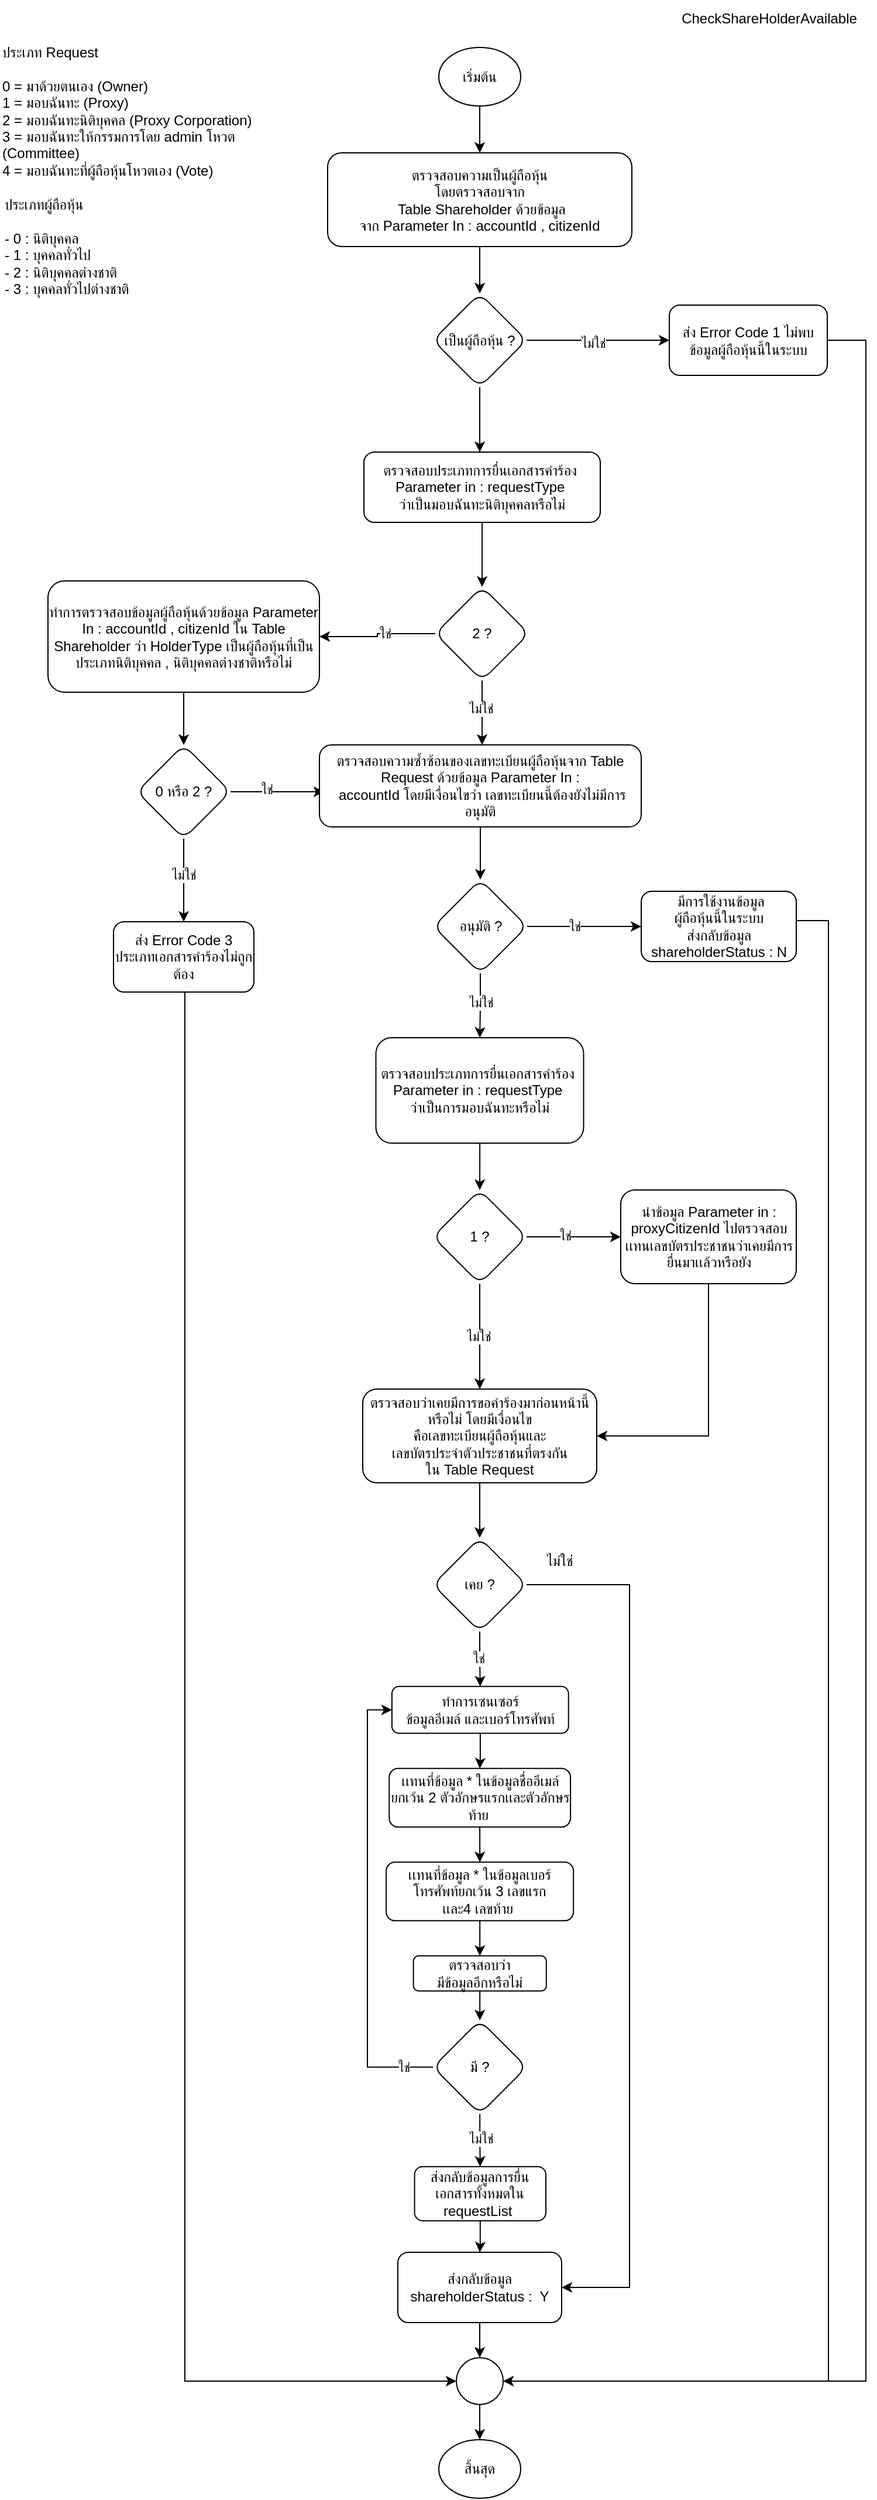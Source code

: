 <mxfile version="20.3.7" type="github">
  <diagram id="r1KlR5gyU6nK87SkoTvP" name="หน้า-1">
    <mxGraphModel dx="-2167" dy="590" grid="1" gridSize="10" guides="1" tooltips="1" connect="1" arrows="1" fold="1" page="1" pageScale="1" pageWidth="827" pageHeight="1169" math="0" shadow="0">
      <root>
        <mxCell id="0" />
        <mxCell id="1" parent="0" />
        <mxCell id="0vgLoU7KYHpGFXRAv0XJ-94" value="เริ่มต้น" style="ellipse;whiteSpace=wrap;html=1;" vertex="1" parent="1">
          <mxGeometry x="3727" y="54.5" width="70" height="50" as="geometry" />
        </mxCell>
        <mxCell id="0vgLoU7KYHpGFXRAv0XJ-95" value="ตรวจสอบความเป็นผู้ถือหุ้น &lt;br&gt;โดยตรวจสอบจาก&lt;br&gt;&amp;nbsp;Table Shareholder ด้วยข้อมูล&lt;br&gt;จาก Parameter In : accountId , citizenId" style="whiteSpace=wrap;html=1;rounded=1;" vertex="1" parent="1">
          <mxGeometry x="3632" y="144.5" width="260" height="80" as="geometry" />
        </mxCell>
        <mxCell id="0vgLoU7KYHpGFXRAv0XJ-96" value="" style="edgeStyle=orthogonalEdgeStyle;rounded=0;orthogonalLoop=1;jettySize=auto;html=1;" edge="1" parent="1" source="0vgLoU7KYHpGFXRAv0XJ-94" target="0vgLoU7KYHpGFXRAv0XJ-95">
          <mxGeometry relative="1" as="geometry">
            <mxPoint x="3429.25" y="164.5" as="targetPoint" />
          </mxGeometry>
        </mxCell>
        <mxCell id="0vgLoU7KYHpGFXRAv0XJ-97" value="" style="edgeStyle=orthogonalEdgeStyle;rounded=0;orthogonalLoop=1;jettySize=auto;html=1;" edge="1" parent="1" source="0vgLoU7KYHpGFXRAv0XJ-95" target="0vgLoU7KYHpGFXRAv0XJ-100">
          <mxGeometry relative="1" as="geometry" />
        </mxCell>
        <mxCell id="0vgLoU7KYHpGFXRAv0XJ-98" value="ประเภท Request &lt;br&gt;&lt;br&gt;0 = มาด้วยตนเอง (Owner)&lt;br&gt;1 = มอบฉันทะ (Proxy)&lt;br&gt;2 = มอบฉันทะนิติบุคคล (Proxy Corporation)&lt;br&gt;3 = มอบฉันทะให้กรรมการโดย admin โหวต (Committee)&lt;br&gt;4 = มอบฉันทะที่ผู้ถือหุ้นโหวตเอง (Vote)" style="text;whiteSpace=wrap;html=1;" vertex="1" parent="1">
          <mxGeometry x="3352" y="44.5" width="260" height="110" as="geometry" />
        </mxCell>
        <mxCell id="0vgLoU7KYHpGFXRAv0XJ-99" value="ประเภทผู้ถือหุ้น&lt;br&gt;&lt;br&gt;- 0 : นิติบุคคล&lt;br&gt;- 1 : บุคคลทั่วไป&lt;br&gt;- 2 : นิติบุคคลต่างชาติ&lt;br&gt;- 3 : บุคคลทั่วไปต่างชาติ" style="text;whiteSpace=wrap;html=1;" vertex="1" parent="1">
          <mxGeometry x="3354" y="174.5" width="160" height="100" as="geometry" />
        </mxCell>
        <mxCell id="0vgLoU7KYHpGFXRAv0XJ-148" style="edgeStyle=orthogonalEdgeStyle;rounded=0;orthogonalLoop=1;jettySize=auto;html=1;endArrow=classic;endFill=1;" edge="1" parent="1" source="0vgLoU7KYHpGFXRAv0XJ-100">
          <mxGeometry relative="1" as="geometry">
            <mxPoint x="3762" y="400" as="targetPoint" />
          </mxGeometry>
        </mxCell>
        <mxCell id="0vgLoU7KYHpGFXRAv0XJ-100" value="เป็นผู้ถือหุ้น ?" style="rhombus;whiteSpace=wrap;html=1;rounded=1;" vertex="1" parent="1">
          <mxGeometry x="3722" y="264.5" width="80" height="80" as="geometry" />
        </mxCell>
        <mxCell id="0vgLoU7KYHpGFXRAv0XJ-102" value="ส่ง Error Code 1 ไม่พบข้อมูลผู้ถือหุ้นนี้ในระบบ" style="whiteSpace=wrap;html=1;rounded=1;" vertex="1" parent="1">
          <mxGeometry x="3924" y="274.5" width="135" height="60" as="geometry" />
        </mxCell>
        <mxCell id="0vgLoU7KYHpGFXRAv0XJ-103" value="" style="edgeStyle=orthogonalEdgeStyle;rounded=0;orthogonalLoop=1;jettySize=auto;html=1;" edge="1" parent="1" source="0vgLoU7KYHpGFXRAv0XJ-100" target="0vgLoU7KYHpGFXRAv0XJ-102">
          <mxGeometry relative="1" as="geometry" />
        </mxCell>
        <mxCell id="0vgLoU7KYHpGFXRAv0XJ-104" value="ไม่ใช่" style="edgeLabel;html=1;align=center;verticalAlign=middle;resizable=0;points=[];" vertex="1" connectable="0" parent="0vgLoU7KYHpGFXRAv0XJ-103">
          <mxGeometry x="-0.075" y="-2" relative="1" as="geometry">
            <mxPoint as="offset" />
          </mxGeometry>
        </mxCell>
        <mxCell id="0vgLoU7KYHpGFXRAv0XJ-114" value="" style="group" vertex="1" connectable="0" parent="1">
          <mxGeometry x="3663" y="400" width="202" height="60" as="geometry" />
        </mxCell>
        <mxCell id="0vgLoU7KYHpGFXRAv0XJ-115" value="ตรวจสอบประเภทการยื่นเอกสารคำร้อง&amp;nbsp;&lt;br&gt;Parameter in : requestType&amp;nbsp;&lt;br&gt;ว่าเป็นมอบฉันทะนิติบุคคลหรือไม่" style="whiteSpace=wrap;html=1;rounded=1;" vertex="1" parent="0vgLoU7KYHpGFXRAv0XJ-114">
          <mxGeometry width="202" height="60" as="geometry" />
        </mxCell>
        <mxCell id="0vgLoU7KYHpGFXRAv0XJ-116" value="" style="edgeStyle=orthogonalEdgeStyle;rounded=0;orthogonalLoop=1;jettySize=auto;html=1;" edge="1" parent="1" source="0vgLoU7KYHpGFXRAv0XJ-115" target="0vgLoU7KYHpGFXRAv0XJ-125">
          <mxGeometry relative="1" as="geometry" />
        </mxCell>
        <mxCell id="0vgLoU7KYHpGFXRAv0XJ-101" style="edgeStyle=orthogonalEdgeStyle;rounded=0;orthogonalLoop=1;jettySize=auto;html=1;entryX=1;entryY=0.5;entryDx=0;entryDy=0;" edge="1" parent="1" source="0vgLoU7KYHpGFXRAv0XJ-102" target="0vgLoU7KYHpGFXRAv0XJ-118">
          <mxGeometry relative="1" as="geometry">
            <mxPoint x="3882" y="1674.5" as="targetPoint" />
            <Array as="points">
              <mxPoint x="4092" y="305" />
              <mxPoint x="4092" y="2047" />
            </Array>
          </mxGeometry>
        </mxCell>
        <mxCell id="0vgLoU7KYHpGFXRAv0XJ-121" style="edgeStyle=orthogonalEdgeStyle;rounded=0;orthogonalLoop=1;jettySize=auto;html=1;endArrow=none;endFill=0;" edge="1" parent="1" source="0vgLoU7KYHpGFXRAv0XJ-168">
          <mxGeometry relative="1" as="geometry">
            <mxPoint x="4060" y="2047" as="targetPoint" />
            <Array as="points">
              <mxPoint x="4060" y="800" />
            </Array>
            <mxPoint x="4032.5" y="812.0" as="sourcePoint" />
          </mxGeometry>
        </mxCell>
        <mxCell id="0vgLoU7KYHpGFXRAv0XJ-125" value="2 ?" style="rhombus;whiteSpace=wrap;html=1;rounded=1;" vertex="1" parent="1">
          <mxGeometry x="3724" y="515" width="80" height="80" as="geometry" />
        </mxCell>
        <mxCell id="0vgLoU7KYHpGFXRAv0XJ-126" value="ทำการตรวจสอบข้อมูลผู้ถือหุ้นด้วยข้อมูล Parameter In : accountId , citizenId ใน Table Shareholder ว่า HolderType เป็นผู้ถือหุ้นที่เป็นประเภทนิติบุคคล , นิติบุคคลต่างชาติหรือไม่" style="whiteSpace=wrap;html=1;rounded=1;" vertex="1" parent="1">
          <mxGeometry x="3393" y="510" width="232" height="95" as="geometry" />
        </mxCell>
        <mxCell id="0vgLoU7KYHpGFXRAv0XJ-127" value="" style="edgeStyle=orthogonalEdgeStyle;rounded=0;orthogonalLoop=1;jettySize=auto;html=1;" edge="1" parent="1" source="0vgLoU7KYHpGFXRAv0XJ-125" target="0vgLoU7KYHpGFXRAv0XJ-126">
          <mxGeometry relative="1" as="geometry" />
        </mxCell>
        <mxCell id="0vgLoU7KYHpGFXRAv0XJ-128" value="ใช่" style="edgeLabel;html=1;align=center;verticalAlign=middle;resizable=0;points=[];" vertex="1" connectable="0" parent="0vgLoU7KYHpGFXRAv0XJ-127">
          <mxGeometry x="-0.156" y="3" relative="1" as="geometry">
            <mxPoint y="-3" as="offset" />
          </mxGeometry>
        </mxCell>
        <mxCell id="0vgLoU7KYHpGFXRAv0XJ-129" value="0 หรือ 2 ?" style="rhombus;whiteSpace=wrap;html=1;rounded=1;" vertex="1" parent="1">
          <mxGeometry x="3469" y="650" width="80" height="80" as="geometry" />
        </mxCell>
        <mxCell id="0vgLoU7KYHpGFXRAv0XJ-130" value="" style="edgeStyle=orthogonalEdgeStyle;rounded=0;orthogonalLoop=1;jettySize=auto;html=1;" edge="1" parent="1" source="0vgLoU7KYHpGFXRAv0XJ-126" target="0vgLoU7KYHpGFXRAv0XJ-129">
          <mxGeometry relative="1" as="geometry" />
        </mxCell>
        <mxCell id="0vgLoU7KYHpGFXRAv0XJ-131" value="ส่ง Error Code 3 ประเภทเอกสารคำร้องไม่ถูกต้อง" style="whiteSpace=wrap;html=1;rounded=1;" vertex="1" parent="1">
          <mxGeometry x="3449" y="801" width="120" height="60" as="geometry" />
        </mxCell>
        <mxCell id="0vgLoU7KYHpGFXRAv0XJ-132" value="" style="edgeStyle=orthogonalEdgeStyle;rounded=0;orthogonalLoop=1;jettySize=auto;html=1;" edge="1" parent="1" source="0vgLoU7KYHpGFXRAv0XJ-129" target="0vgLoU7KYHpGFXRAv0XJ-131">
          <mxGeometry relative="1" as="geometry" />
        </mxCell>
        <mxCell id="0vgLoU7KYHpGFXRAv0XJ-133" value="ไม่ใช่" style="edgeLabel;html=1;align=center;verticalAlign=middle;resizable=0;points=[];" vertex="1" connectable="0" parent="0vgLoU7KYHpGFXRAv0XJ-132">
          <mxGeometry x="-0.134" relative="1" as="geometry">
            <mxPoint as="offset" />
          </mxGeometry>
        </mxCell>
        <mxCell id="0vgLoU7KYHpGFXRAv0XJ-134" value="" style="edgeStyle=orthogonalEdgeStyle;rounded=0;orthogonalLoop=1;jettySize=auto;html=1;entryX=0;entryY=0.5;entryDx=0;entryDy=0;" edge="1" parent="1" source="0vgLoU7KYHpGFXRAv0XJ-129">
          <mxGeometry relative="1" as="geometry">
            <mxPoint x="3629" y="690" as="targetPoint" />
            <Array as="points" />
          </mxGeometry>
        </mxCell>
        <mxCell id="0vgLoU7KYHpGFXRAv0XJ-135" value="ใช่" style="edgeLabel;html=1;align=center;verticalAlign=middle;resizable=0;points=[];" vertex="1" connectable="0" parent="0vgLoU7KYHpGFXRAv0XJ-134">
          <mxGeometry x="-0.224" y="2" relative="1" as="geometry">
            <mxPoint as="offset" />
          </mxGeometry>
        </mxCell>
        <mxCell id="0vgLoU7KYHpGFXRAv0XJ-123" value="" style="edgeStyle=orthogonalEdgeStyle;rounded=0;orthogonalLoop=1;jettySize=auto;html=1;entryX=0.5;entryY=0;entryDx=0;entryDy=0;" edge="1" parent="1" source="0vgLoU7KYHpGFXRAv0XJ-125">
          <mxGeometry relative="1" as="geometry">
            <mxPoint x="3764" y="650" as="targetPoint" />
          </mxGeometry>
        </mxCell>
        <mxCell id="0vgLoU7KYHpGFXRAv0XJ-124" value="ไม่ใช่" style="edgeLabel;html=1;align=center;verticalAlign=middle;resizable=0;points=[];" vertex="1" connectable="0" parent="0vgLoU7KYHpGFXRAv0XJ-123">
          <mxGeometry x="-0.155" y="-1" relative="1" as="geometry">
            <mxPoint as="offset" />
          </mxGeometry>
        </mxCell>
        <mxCell id="0vgLoU7KYHpGFXRAv0XJ-120" style="edgeStyle=orthogonalEdgeStyle;rounded=0;orthogonalLoop=1;jettySize=auto;html=1;entryX=0;entryY=0.5;entryDx=0;entryDy=0;" edge="1" parent="1" source="0vgLoU7KYHpGFXRAv0XJ-131" target="0vgLoU7KYHpGFXRAv0XJ-118">
          <mxGeometry relative="1" as="geometry">
            <mxPoint x="3449" y="1056.5" as="sourcePoint" />
            <mxPoint x="3481" y="1757.559" as="targetPoint" />
            <Array as="points">
              <mxPoint x="3510" y="2047" />
            </Array>
          </mxGeometry>
        </mxCell>
        <mxCell id="0vgLoU7KYHpGFXRAv0XJ-161" value="ตรวจสอบความซ้ำซ้อนของเลขทะเบียนผู้ถือหุ้นจาก Table Request ด้วยข้อมูล Parameter In :&lt;br&gt;&amp;nbsp;accountId โดยมีเงื่อนไขว่า เลขทะเบียนนี้ต้องยังไม่มีการอนุมัติ" style="rounded=1;whiteSpace=wrap;html=1;" vertex="1" parent="1">
          <mxGeometry x="3625" y="650" width="275" height="70" as="geometry" />
        </mxCell>
        <mxCell id="0vgLoU7KYHpGFXRAv0XJ-162" value="" style="edgeStyle=orthogonalEdgeStyle;rounded=0;orthogonalLoop=1;jettySize=auto;html=1;" edge="1" parent="1" source="0vgLoU7KYHpGFXRAv0XJ-164">
          <mxGeometry relative="1" as="geometry">
            <mxPoint x="3900" y="805" as="targetPoint" />
          </mxGeometry>
        </mxCell>
        <mxCell id="0vgLoU7KYHpGFXRAv0XJ-163" value="ใช่" style="edgeLabel;html=1;align=center;verticalAlign=middle;resizable=0;points=[];" vertex="1" connectable="0" parent="0vgLoU7KYHpGFXRAv0XJ-162">
          <mxGeometry x="-0.153" relative="1" as="geometry">
            <mxPoint x="-1" as="offset" />
          </mxGeometry>
        </mxCell>
        <mxCell id="0vgLoU7KYHpGFXRAv0XJ-223" value="" style="edgeStyle=orthogonalEdgeStyle;rounded=0;orthogonalLoop=1;jettySize=auto;html=1;endArrow=classic;endFill=1;" edge="1" parent="1" source="0vgLoU7KYHpGFXRAv0XJ-164" target="0vgLoU7KYHpGFXRAv0XJ-222">
          <mxGeometry relative="1" as="geometry" />
        </mxCell>
        <mxCell id="0vgLoU7KYHpGFXRAv0XJ-232" value="ไม่ใช่" style="edgeLabel;html=1;align=center;verticalAlign=middle;resizable=0;points=[];" vertex="1" connectable="0" parent="0vgLoU7KYHpGFXRAv0XJ-223">
          <mxGeometry x="-0.101" relative="1" as="geometry">
            <mxPoint as="offset" />
          </mxGeometry>
        </mxCell>
        <mxCell id="0vgLoU7KYHpGFXRAv0XJ-164" value="อนุมัติ ?" style="rhombus;whiteSpace=wrap;html=1;rounded=1;" vertex="1" parent="1">
          <mxGeometry x="3722.5" y="765" width="80" height="80" as="geometry" />
        </mxCell>
        <mxCell id="0vgLoU7KYHpGFXRAv0XJ-165" value="" style="edgeStyle=orthogonalEdgeStyle;rounded=0;orthogonalLoop=1;jettySize=auto;html=1;" edge="1" parent="1" source="0vgLoU7KYHpGFXRAv0XJ-161" target="0vgLoU7KYHpGFXRAv0XJ-164">
          <mxGeometry relative="1" as="geometry" />
        </mxCell>
        <mxCell id="0vgLoU7KYHpGFXRAv0XJ-168" value="&amp;nbsp;มีการใช้งานข้อมูล&lt;br&gt;ผู้ถือหุ้นนี้ในระบบ&lt;br&gt;ส่งกลับข้อมูล&lt;br&gt;shareholderStatus : N" style="whiteSpace=wrap;html=1;rounded=1;" vertex="1" parent="1">
          <mxGeometry x="3900" y="775" width="132.5" height="60" as="geometry" />
        </mxCell>
        <mxCell id="0vgLoU7KYHpGFXRAv0XJ-194" value="CheckShareHolderAvailable" style="text;html=1;align=center;verticalAlign=middle;resizable=0;points=[];autosize=1;strokeColor=none;fillColor=none;" vertex="1" parent="1">
          <mxGeometry x="3924" y="14.5" width="170" height="30" as="geometry" />
        </mxCell>
        <mxCell id="0vgLoU7KYHpGFXRAv0XJ-220" value="" style="group" vertex="1" connectable="0" parent="1">
          <mxGeometry x="3662" y="1200" width="228" height="947" as="geometry" />
        </mxCell>
        <mxCell id="0vgLoU7KYHpGFXRAv0XJ-118" value="" style="ellipse;whiteSpace=wrap;html=1;rounded=1;" vertex="1" parent="0vgLoU7KYHpGFXRAv0XJ-220">
          <mxGeometry x="80" y="827" width="40" height="40" as="geometry" />
        </mxCell>
        <mxCell id="0vgLoU7KYHpGFXRAv0XJ-119" value="สิ้นสุด" style="ellipse;whiteSpace=wrap;html=1;" vertex="1" parent="0vgLoU7KYHpGFXRAv0XJ-220">
          <mxGeometry x="65" y="897" width="70" height="50" as="geometry" />
        </mxCell>
        <mxCell id="0vgLoU7KYHpGFXRAv0XJ-117" value="" style="edgeStyle=orthogonalEdgeStyle;rounded=0;orthogonalLoop=1;jettySize=auto;html=1;endArrow=classic;endFill=1;" edge="1" parent="0vgLoU7KYHpGFXRAv0XJ-220" source="0vgLoU7KYHpGFXRAv0XJ-118" target="0vgLoU7KYHpGFXRAv0XJ-119">
          <mxGeometry relative="1" as="geometry" />
        </mxCell>
        <mxCell id="0vgLoU7KYHpGFXRAv0XJ-138" value="ตรวจสอบว่าเคยมีการขอคำร้องมาก่อนหน้านี้หรือไม่ โดยมีเงื่อนไข&lt;br&gt;คือเลขทะเบียนผู้ถือหุ้นและ&lt;br&gt;เลขบัตรประจำตัวประชาชนที่ตรงกัน&lt;br&gt;ใน Table Request" style="whiteSpace=wrap;html=1;rounded=1;" vertex="1" parent="0vgLoU7KYHpGFXRAv0XJ-220">
          <mxGeometry width="200" height="80" as="geometry" />
        </mxCell>
        <mxCell id="0vgLoU7KYHpGFXRAv0XJ-141" value="เคย ?" style="rhombus;whiteSpace=wrap;html=1;rounded=1;" vertex="1" parent="0vgLoU7KYHpGFXRAv0XJ-220">
          <mxGeometry x="60" y="127" width="80" height="80" as="geometry" />
        </mxCell>
        <mxCell id="0vgLoU7KYHpGFXRAv0XJ-142" value="" style="edgeStyle=orthogonalEdgeStyle;rounded=0;orthogonalLoop=1;jettySize=auto;html=1;" edge="1" parent="0vgLoU7KYHpGFXRAv0XJ-220" source="0vgLoU7KYHpGFXRAv0XJ-138" target="0vgLoU7KYHpGFXRAv0XJ-141">
          <mxGeometry relative="1" as="geometry" />
        </mxCell>
        <mxCell id="0vgLoU7KYHpGFXRAv0XJ-190" value="" style="edgeStyle=orthogonalEdgeStyle;rounded=0;orthogonalLoop=1;jettySize=auto;html=1;endArrow=classic;endFill=1;" edge="1" parent="0vgLoU7KYHpGFXRAv0XJ-220" source="0vgLoU7KYHpGFXRAv0XJ-189">
          <mxGeometry relative="1" as="geometry">
            <mxPoint x="100" y="827" as="targetPoint" />
          </mxGeometry>
        </mxCell>
        <mxCell id="0vgLoU7KYHpGFXRAv0XJ-189" value="ส่งกลับข้อมูล&lt;br&gt;shareholderStatus :&amp;nbsp; Y" style="whiteSpace=wrap;html=1;rounded=1;" vertex="1" parent="0vgLoU7KYHpGFXRAv0XJ-220">
          <mxGeometry x="30" y="737" width="140" height="60" as="geometry" />
        </mxCell>
        <mxCell id="0vgLoU7KYHpGFXRAv0XJ-192" style="edgeStyle=orthogonalEdgeStyle;rounded=0;orthogonalLoop=1;jettySize=auto;html=1;entryX=1;entryY=0.5;entryDx=0;entryDy=0;endArrow=classic;endFill=1;" edge="1" parent="0vgLoU7KYHpGFXRAv0XJ-220" source="0vgLoU7KYHpGFXRAv0XJ-141" target="0vgLoU7KYHpGFXRAv0XJ-189">
          <mxGeometry relative="1" as="geometry">
            <Array as="points">
              <mxPoint x="228" y="167" />
              <mxPoint x="228" y="767" />
            </Array>
          </mxGeometry>
        </mxCell>
        <mxCell id="0vgLoU7KYHpGFXRAv0XJ-191" style="edgeStyle=orthogonalEdgeStyle;rounded=0;orthogonalLoop=1;jettySize=auto;html=1;entryX=0.5;entryY=0;entryDx=0;entryDy=0;endArrow=classic;endFill=1;" edge="1" parent="0vgLoU7KYHpGFXRAv0XJ-220" source="0vgLoU7KYHpGFXRAv0XJ-173" target="0vgLoU7KYHpGFXRAv0XJ-189">
          <mxGeometry relative="1" as="geometry" />
        </mxCell>
        <mxCell id="0vgLoU7KYHpGFXRAv0XJ-170" value="ทำการเซนเซอร์&lt;br&gt;ข้อมูลอีเมล์ และเบอร์โทรศัพท์" style="whiteSpace=wrap;html=1;rounded=1;" vertex="1" parent="0vgLoU7KYHpGFXRAv0XJ-220">
          <mxGeometry x="24.96" y="253.92" width="150.89" height="40" as="geometry" />
        </mxCell>
        <mxCell id="0vgLoU7KYHpGFXRAv0XJ-171" style="edgeStyle=orthogonalEdgeStyle;rounded=0;orthogonalLoop=1;jettySize=auto;html=1;entryX=0;entryY=0.5;entryDx=0;entryDy=0;" edge="1" parent="0vgLoU7KYHpGFXRAv0XJ-220" source="0vgLoU7KYHpGFXRAv0XJ-177" target="0vgLoU7KYHpGFXRAv0XJ-170">
          <mxGeometry relative="1" as="geometry">
            <Array as="points">
              <mxPoint x="4" y="578.92" />
              <mxPoint x="4" y="273.92" />
            </Array>
          </mxGeometry>
        </mxCell>
        <mxCell id="0vgLoU7KYHpGFXRAv0XJ-172" value="ใช่" style="edgeLabel;html=1;align=center;verticalAlign=middle;resizable=0;points=[];" vertex="1" connectable="0" parent="0vgLoU7KYHpGFXRAv0XJ-171">
          <mxGeometry x="-0.773" y="-3" relative="1" as="geometry">
            <mxPoint x="18" y="3" as="offset" />
          </mxGeometry>
        </mxCell>
        <mxCell id="0vgLoU7KYHpGFXRAv0XJ-173" value="ส่งกลับข้อมูลการยื่นเอกสารทั้งหมดใน requestList&amp;nbsp;" style="whiteSpace=wrap;html=1;rounded=1;" vertex="1" parent="0vgLoU7KYHpGFXRAv0XJ-220">
          <mxGeometry x="44.292" y="663.917" width="112.227" height="46.154" as="geometry" />
        </mxCell>
        <mxCell id="0vgLoU7KYHpGFXRAv0XJ-174" value="ตรวจสอบว่า&lt;br&gt;มีข้อมูลอีกหรือไม่" style="whiteSpace=wrap;html=1;rounded=1;" vertex="1" parent="0vgLoU7KYHpGFXRAv0XJ-220">
          <mxGeometry x="43.32" y="483.92" width="113.59" height="30" as="geometry" />
        </mxCell>
        <mxCell id="0vgLoU7KYHpGFXRAv0XJ-175" value="" style="edgeStyle=orthogonalEdgeStyle;rounded=0;orthogonalLoop=1;jettySize=auto;html=1;" edge="1" parent="0vgLoU7KYHpGFXRAv0XJ-220" source="0vgLoU7KYHpGFXRAv0XJ-177" target="0vgLoU7KYHpGFXRAv0XJ-173">
          <mxGeometry relative="1" as="geometry" />
        </mxCell>
        <mxCell id="0vgLoU7KYHpGFXRAv0XJ-176" value="ไม่ใช่" style="edgeLabel;html=1;align=center;verticalAlign=middle;resizable=0;points=[];" vertex="1" connectable="0" parent="0vgLoU7KYHpGFXRAv0XJ-175">
          <mxGeometry x="-0.104" y="1" relative="1" as="geometry">
            <mxPoint as="offset" />
          </mxGeometry>
        </mxCell>
        <mxCell id="0vgLoU7KYHpGFXRAv0XJ-177" value="มี ?" style="rhombus;whiteSpace=wrap;html=1;rounded=1;" vertex="1" parent="0vgLoU7KYHpGFXRAv0XJ-220">
          <mxGeometry x="60.115" y="538.92" width="80" height="80" as="geometry" />
        </mxCell>
        <mxCell id="0vgLoU7KYHpGFXRAv0XJ-178" value="" style="edgeStyle=orthogonalEdgeStyle;rounded=0;orthogonalLoop=1;jettySize=auto;html=1;" edge="1" parent="0vgLoU7KYHpGFXRAv0XJ-220" source="0vgLoU7KYHpGFXRAv0XJ-174" target="0vgLoU7KYHpGFXRAv0XJ-177">
          <mxGeometry relative="1" as="geometry" />
        </mxCell>
        <mxCell id="0vgLoU7KYHpGFXRAv0XJ-180" value="เเทนที่ข้อมูล * ในข้อมูลชื่ออีเมล์ยกเว้น 2 ตัวอักษรแรกเเละตัวอักษรท้าย&amp;nbsp;" style="whiteSpace=wrap;html=1;rounded=1;" vertex="1" parent="0vgLoU7KYHpGFXRAv0XJ-220">
          <mxGeometry x="22.64" y="323.92" width="154.91" height="50" as="geometry" />
        </mxCell>
        <mxCell id="0vgLoU7KYHpGFXRAv0XJ-169" value="" style="edgeStyle=orthogonalEdgeStyle;rounded=0;orthogonalLoop=1;jettySize=auto;html=1;" edge="1" parent="0vgLoU7KYHpGFXRAv0XJ-220" source="0vgLoU7KYHpGFXRAv0XJ-170" target="0vgLoU7KYHpGFXRAv0XJ-180">
          <mxGeometry relative="1" as="geometry" />
        </mxCell>
        <mxCell id="0vgLoU7KYHpGFXRAv0XJ-181" style="edgeStyle=orthogonalEdgeStyle;rounded=0;orthogonalLoop=1;jettySize=auto;html=1;entryX=0.5;entryY=0;entryDx=0;entryDy=0;" edge="1" parent="0vgLoU7KYHpGFXRAv0XJ-220" source="0vgLoU7KYHpGFXRAv0XJ-182" target="0vgLoU7KYHpGFXRAv0XJ-174">
          <mxGeometry relative="1" as="geometry" />
        </mxCell>
        <mxCell id="0vgLoU7KYHpGFXRAv0XJ-182" value="เเทนที่ข้อมูล * ในข้อมูลเบอร์โทรศัพท์ยกเว้น 3&amp;nbsp;เลขแรก&lt;br&gt;เเละ4 เลขท้าย&amp;nbsp;" style="whiteSpace=wrap;html=1;rounded=1;" vertex="1" parent="0vgLoU7KYHpGFXRAv0XJ-220">
          <mxGeometry x="20.08" y="403.92" width="160" height="50" as="geometry" />
        </mxCell>
        <mxCell id="0vgLoU7KYHpGFXRAv0XJ-179" value="" style="edgeStyle=orthogonalEdgeStyle;rounded=0;orthogonalLoop=1;jettySize=auto;html=1;" edge="1" parent="0vgLoU7KYHpGFXRAv0XJ-220" source="0vgLoU7KYHpGFXRAv0XJ-180" target="0vgLoU7KYHpGFXRAv0XJ-182">
          <mxGeometry relative="1" as="geometry" />
        </mxCell>
        <mxCell id="0vgLoU7KYHpGFXRAv0XJ-193" value="ไม่ใช่" style="text;html=1;align=center;verticalAlign=middle;resizable=0;points=[];autosize=1;strokeColor=none;fillColor=none;" vertex="1" parent="0vgLoU7KYHpGFXRAv0XJ-220">
          <mxGeometry x="143" y="132" width="50" height="30" as="geometry" />
        </mxCell>
        <mxCell id="0vgLoU7KYHpGFXRAv0XJ-184" value="" style="edgeStyle=orthogonalEdgeStyle;rounded=0;orthogonalLoop=1;jettySize=auto;html=1;endArrow=classic;endFill=1;entryX=0.5;entryY=0;entryDx=0;entryDy=0;" edge="1" parent="0vgLoU7KYHpGFXRAv0XJ-220" source="0vgLoU7KYHpGFXRAv0XJ-141" target="0vgLoU7KYHpGFXRAv0XJ-170">
          <mxGeometry relative="1" as="geometry">
            <mxPoint x="100" y="247" as="targetPoint" />
          </mxGeometry>
        </mxCell>
        <mxCell id="0vgLoU7KYHpGFXRAv0XJ-186" value="ใช่" style="edgeLabel;html=1;align=center;verticalAlign=middle;resizable=0;points=[];" vertex="1" connectable="0" parent="0vgLoU7KYHpGFXRAv0XJ-184">
          <mxGeometry x="-0.052" y="-1" relative="1" as="geometry">
            <mxPoint as="offset" />
          </mxGeometry>
        </mxCell>
        <mxCell id="0vgLoU7KYHpGFXRAv0XJ-225" value="" style="edgeStyle=orthogonalEdgeStyle;rounded=0;orthogonalLoop=1;jettySize=auto;html=1;endArrow=classic;endFill=1;" edge="1" parent="1" source="0vgLoU7KYHpGFXRAv0XJ-222" target="0vgLoU7KYHpGFXRAv0XJ-224">
          <mxGeometry relative="1" as="geometry" />
        </mxCell>
        <mxCell id="0vgLoU7KYHpGFXRAv0XJ-222" value="ตรวจสอบประเภทการยื่นเอกสารคำร้อง&amp;nbsp;&lt;br&gt;Parameter in : requestType&amp;nbsp;&lt;br&gt;ว่าเป็นการมอบฉันทะหรือไม่" style="whiteSpace=wrap;html=1;rounded=1;" vertex="1" parent="1">
          <mxGeometry x="3673.25" y="900" width="177.5" height="90" as="geometry" />
        </mxCell>
        <mxCell id="0vgLoU7KYHpGFXRAv0XJ-227" value="" style="edgeStyle=orthogonalEdgeStyle;rounded=0;orthogonalLoop=1;jettySize=auto;html=1;endArrow=classic;endFill=1;" edge="1" parent="1" source="0vgLoU7KYHpGFXRAv0XJ-224" target="0vgLoU7KYHpGFXRAv0XJ-226">
          <mxGeometry relative="1" as="geometry" />
        </mxCell>
        <mxCell id="0vgLoU7KYHpGFXRAv0XJ-230" value="ใช่" style="edgeLabel;html=1;align=center;verticalAlign=middle;resizable=0;points=[];" vertex="1" connectable="0" parent="0vgLoU7KYHpGFXRAv0XJ-227">
          <mxGeometry x="-0.198" y="1" relative="1" as="geometry">
            <mxPoint as="offset" />
          </mxGeometry>
        </mxCell>
        <mxCell id="0vgLoU7KYHpGFXRAv0XJ-228" value="" style="edgeStyle=orthogonalEdgeStyle;rounded=0;orthogonalLoop=1;jettySize=auto;html=1;endArrow=classic;endFill=1;" edge="1" parent="1" source="0vgLoU7KYHpGFXRAv0XJ-224" target="0vgLoU7KYHpGFXRAv0XJ-138">
          <mxGeometry relative="1" as="geometry" />
        </mxCell>
        <mxCell id="0vgLoU7KYHpGFXRAv0XJ-231" value="ไม่ใช่" style="edgeLabel;html=1;align=center;verticalAlign=middle;resizable=0;points=[];" vertex="1" connectable="0" parent="0vgLoU7KYHpGFXRAv0XJ-228">
          <mxGeometry x="-0.005" y="-1" relative="1" as="geometry">
            <mxPoint as="offset" />
          </mxGeometry>
        </mxCell>
        <mxCell id="0vgLoU7KYHpGFXRAv0XJ-224" value="1 ?" style="rhombus;whiteSpace=wrap;html=1;rounded=1;" vertex="1" parent="1">
          <mxGeometry x="3722" y="1030" width="80" height="80" as="geometry" />
        </mxCell>
        <mxCell id="0vgLoU7KYHpGFXRAv0XJ-229" style="edgeStyle=orthogonalEdgeStyle;rounded=0;orthogonalLoop=1;jettySize=auto;html=1;entryX=1;entryY=0.5;entryDx=0;entryDy=0;endArrow=classic;endFill=1;" edge="1" parent="1" source="0vgLoU7KYHpGFXRAv0XJ-226" target="0vgLoU7KYHpGFXRAv0XJ-138">
          <mxGeometry relative="1" as="geometry">
            <Array as="points">
              <mxPoint x="3957" y="1240" />
            </Array>
          </mxGeometry>
        </mxCell>
        <mxCell id="0vgLoU7KYHpGFXRAv0XJ-226" value="นำข้อมูล Parameter in : proxyCitizenId ไปตรวจสอบเเทนเลขบัตรประชาชนว่าเคยมีการยื่นมาเเล้วหรือยัง" style="whiteSpace=wrap;html=1;rounded=1;" vertex="1" parent="1">
          <mxGeometry x="3882.5" y="1030" width="150" height="80" as="geometry" />
        </mxCell>
      </root>
    </mxGraphModel>
  </diagram>
</mxfile>
